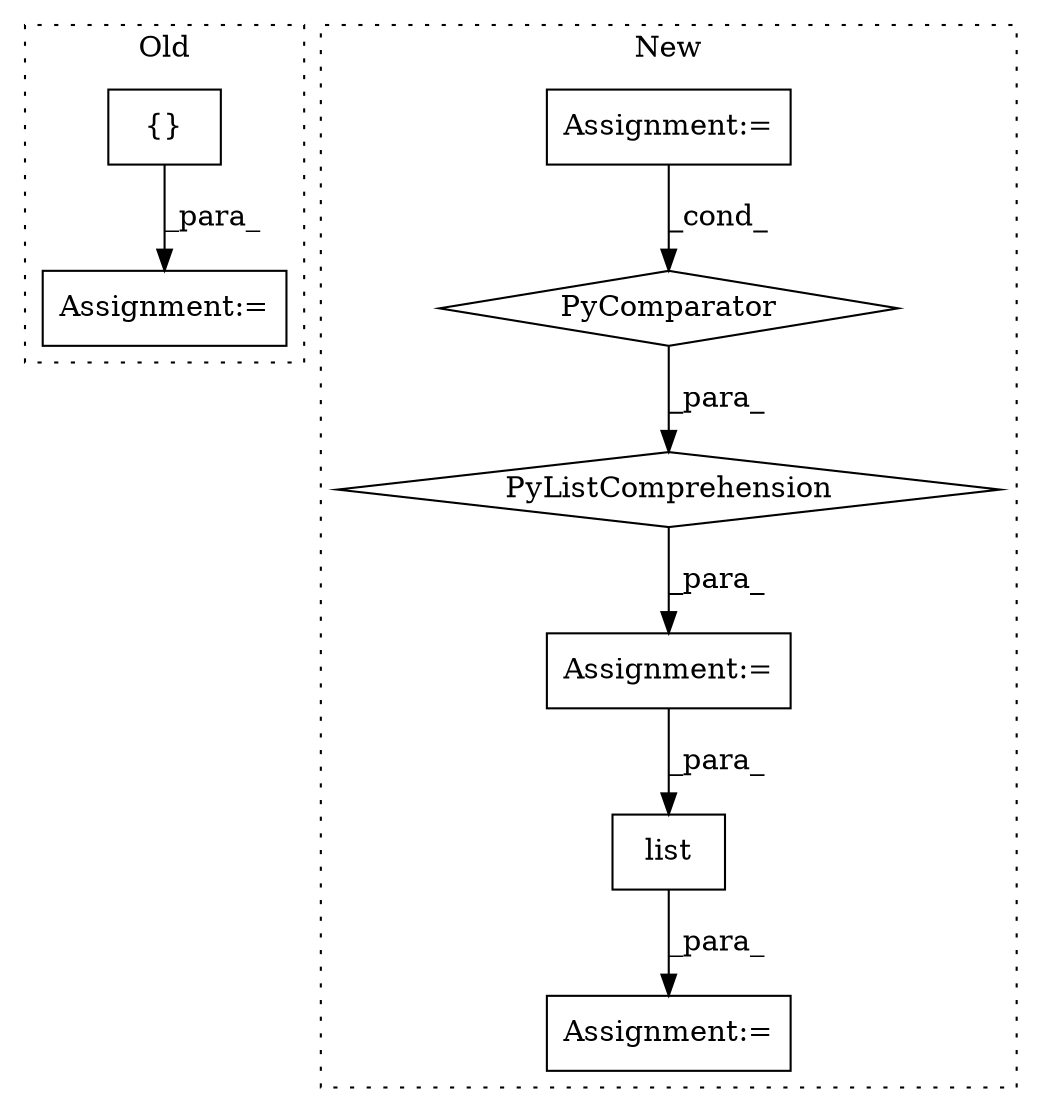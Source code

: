 digraph G {
subgraph cluster0 {
1 [label="{}" a="4" s="647,658" l="1,1" shape="box"];
4 [label="Assignment:=" a="7" s="610" l="1" shape="box"];
label = "Old";
style="dotted";
}
subgraph cluster1 {
2 [label="list" a="32" s="1004,1040" l="5,1" shape="box"];
3 [label="Assignment:=" a="7" s="994" l="1" shape="box"];
5 [label="Assignment:=" a="7" s="703" l="12" shape="box"];
6 [label="Assignment:=" a="7" s="790" l="44" shape="box"];
7 [label="PyListComprehension" a="109" s="715" l="127" shape="diamond"];
8 [label="PyComparator" a="113" s="790" l="44" shape="diamond"];
label = "New";
style="dotted";
}
1 -> 4 [label="_para_"];
2 -> 3 [label="_para_"];
5 -> 2 [label="_para_"];
6 -> 8 [label="_cond_"];
7 -> 5 [label="_para_"];
8 -> 7 [label="_para_"];
}